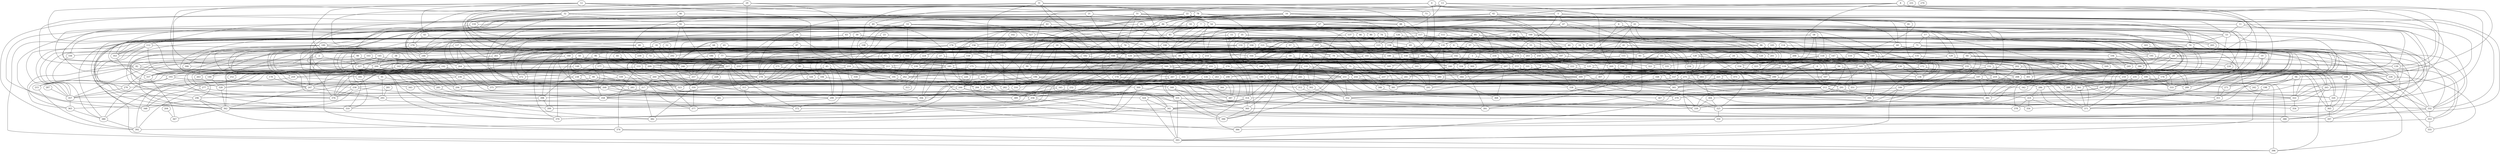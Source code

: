 strict graph "gnp_random_graph(400,0.015)" {
0;
1;
2;
3;
4;
5;
6;
7;
8;
9;
10;
11;
12;
13;
14;
15;
16;
17;
18;
19;
20;
21;
22;
23;
24;
25;
26;
27;
28;
29;
30;
31;
32;
33;
34;
35;
36;
37;
38;
39;
40;
41;
42;
43;
44;
45;
46;
47;
48;
49;
50;
51;
52;
53;
54;
55;
56;
57;
58;
59;
60;
61;
62;
63;
64;
65;
66;
67;
68;
69;
70;
71;
72;
73;
74;
75;
76;
77;
78;
79;
80;
81;
82;
83;
84;
85;
86;
87;
88;
89;
90;
91;
92;
93;
94;
95;
96;
97;
98;
99;
100;
101;
102;
103;
104;
105;
106;
107;
108;
109;
110;
111;
112;
113;
114;
115;
116;
117;
118;
119;
120;
121;
122;
123;
124;
125;
126;
127;
128;
129;
130;
131;
132;
133;
134;
135;
136;
137;
138;
139;
140;
141;
142;
143;
144;
145;
146;
147;
148;
149;
150;
151;
152;
153;
154;
155;
156;
157;
158;
159;
160;
161;
162;
163;
164;
165;
166;
167;
168;
169;
170;
171;
172;
173;
174;
175;
176;
177;
178;
179;
180;
181;
182;
183;
184;
185;
186;
187;
188;
189;
190;
191;
192;
193;
194;
195;
196;
197;
198;
199;
200;
201;
202;
203;
204;
205;
206;
207;
208;
209;
210;
211;
212;
213;
214;
215;
216;
217;
218;
219;
220;
221;
222;
223;
224;
225;
226;
227;
228;
229;
230;
231;
232;
233;
234;
235;
236;
237;
238;
239;
240;
241;
242;
243;
244;
245;
246;
247;
248;
249;
250;
251;
252;
253;
254;
255;
256;
257;
258;
259;
260;
261;
262;
263;
264;
265;
266;
267;
268;
269;
270;
271;
272;
273;
274;
275;
276;
277;
278;
279;
280;
281;
282;
283;
284;
285;
286;
287;
288;
289;
290;
291;
292;
293;
294;
295;
296;
297;
298;
299;
300;
301;
302;
303;
304;
305;
306;
307;
308;
309;
310;
311;
312;
313;
314;
315;
316;
317;
318;
319;
320;
321;
322;
323;
324;
325;
326;
327;
328;
329;
330;
331;
332;
333;
334;
335;
336;
337;
338;
339;
340;
341;
342;
343;
344;
345;
346;
347;
348;
349;
350;
351;
352;
353;
354;
355;
356;
357;
358;
359;
360;
361;
362;
363;
364;
365;
366;
367;
368;
369;
370;
371;
372;
373;
374;
375;
376;
377;
378;
379;
380;
381;
382;
383;
384;
385;
386;
387;
388;
389;
390;
391;
392;
393;
394;
395;
396;
397;
398;
399;
0 -- 354  [is_available=True, prob="1.0"];
0 -- 5  [is_available=True, prob="0.330883944318"];
0 -- 294  [is_available=True, prob="0.210862393654"];
0 -- 264  [is_available=True, prob="0.240976186821"];
0 -- 176  [is_available=True, prob="0.123800338135"];
0 -- 49  [is_available=True, prob="1.0"];
0 -- 340  [is_available=True, prob="1.0"];
1 -- 240  [is_available=True, prob="0.961475179994"];
1 -- 305  [is_available=True, prob="0.0832523992612"];
1 -- 266  [is_available=True, prob="0.142572832398"];
1 -- 334  [is_available=True, prob="1.0"];
2 -- 227  [is_available=True, prob="0.3875255561"];
2 -- 277  [is_available=True, prob="0.686418658891"];
3 -- 200  [is_available=True, prob="1.0"];
3 -- 371  [is_available=True, prob="0.218748650354"];
4 -- 351  [is_available=True, prob="0.113599597225"];
4 -- 326  [is_available=True, prob="0.558959689115"];
4 -- 167  [is_available=True, prob="0.854199203235"];
5 -- 327  [is_available=True, prob="0.944760765385"];
5 -- 139  [is_available=True, prob="0.54589707965"];
5 -- 173  [is_available=True, prob="0.14071077116"];
5 -- 47  [is_available=True, prob="1.0"];
5 -- 61  [is_available=True, prob="0.0502640672519"];
6 -- 249  [is_available=True, prob="0.816317627116"];
6 -- 207  [is_available=True, prob="1.0"];
6 -- 118  [is_available=True, prob="1.0"];
6 -- 63  [is_available=True, prob="0.691982761245"];
7 -- 387  [is_available=True, prob="0.143130290867"];
7 -- 69  [is_available=True, prob="0.523834959502"];
7 -- 368  [is_available=True, prob="0.518113524829"];
7 -- 83  [is_available=True, prob="1.0"];
7 -- 248  [is_available=True, prob="0.406134166004"];
7 -- 351  [is_available=True, prob="1.0"];
8 -- 291  [is_available=True, prob="0.102184650816"];
8 -- 298  [is_available=True, prob="0.239832962884"];
8 -- 333  [is_available=True, prob="0.372624278329"];
8 -- 16  [is_available=True, prob="0.803094536389"];
8 -- 278  [is_available=True, prob="1.0"];
8 -- 312  [is_available=True, prob="0.84708224818"];
8 -- 90  [is_available=True, prob="0.678817848125"];
8 -- 28  [is_available=True, prob="1.0"];
8 -- 223  [is_available=True, prob="0.505806671629"];
9 -- 250  [is_available=True, prob="0.108961594067"];
9 -- 227  [is_available=True, prob="0.556006313411"];
9 -- 378  [is_available=True, prob="0.521634260187"];
9 -- 278  [is_available=True, prob="0.152621658441"];
10 -- 290  [is_available=True, prob="0.666654581843"];
10 -- 164  [is_available=True, prob="0.00638958781026"];
10 -- 332  [is_available=True, prob="1.0"];
10 -- 171  [is_available=True, prob="1.0"];
10 -- 236  [is_available=True, prob="0.236947258845"];
10 -- 311  [is_available=True, prob="1.0"];
10 -- 120  [is_available=True, prob="0.605450591076"];
10 -- 220  [is_available=True, prob="0.541614263232"];
11 -- 265  [is_available=True, prob="0.205006836298"];
11 -- 203  [is_available=True, prob="1.0"];
11 -- 332  [is_available=True, prob="0.755399233653"];
11 -- 53  [is_available=True, prob="0.373256465904"];
12 -- 257  [is_available=True, prob="0.597158908916"];
12 -- 43  [is_available=True, prob="0.802024618616"];
12 -- 78  [is_available=True, prob="0.6731329824"];
12 -- 144  [is_available=True, prob="0.455183143866"];
12 -- 145  [is_available=True, prob="0.780361275622"];
12 -- 372  [is_available=True, prob="1.0"];
12 -- 117  [is_available=True, prob="0.612119518117"];
12 -- 91  [is_available=True, prob="1.0"];
13 -- 211  [is_available=True, prob="0.131801531248"];
13 -- 390  [is_available=True, prob="0.992058939077"];
13 -- 94  [is_available=True, prob="0.148399207056"];
13 -- 22  [is_available=True, prob="0.993298261445"];
13 -- 269  [is_available=True, prob="0.137674690877"];
14 -- 336  [is_available=True, prob="1.0"];
14 -- 195  [is_available=True, prob="0.696499456542"];
14 -- 100  [is_available=True, prob="0.00331285637995"];
14 -- 272  [is_available=True, prob="0.121489996699"];
14 -- 210  [is_available=True, prob="0.224735443925"];
14 -- 151  [is_available=True, prob="0.185005496"];
14 -- 250  [is_available=True, prob="0.984061442064"];
14 -- 124  [is_available=True, prob="1.0"];
14 -- 189  [is_available=True, prob="0.437253718725"];
15 -- 234  [is_available=True, prob="0.989159439847"];
15 -- 314  [is_available=True, prob="0.0984742948783"];
15 -- 380  [is_available=True, prob="0.166407290517"];
15 -- 69  [is_available=True, prob="0.327283620507"];
16 -- 163  [is_available=True, prob="0.4142341059"];
16 -- 265  [is_available=True, prob="0.493216401912"];
16 -- 268  [is_available=True, prob="1.0"];
16 -- 83  [is_available=True, prob="0.670851557137"];
16 -- 84  [is_available=True, prob="0.777744332172"];
16 -- 372  [is_available=True, prob="0.17181564574"];
16 -- 218  [is_available=True, prob="0.154143374401"];
16 -- 123  [is_available=True, prob="0.431020247247"];
16 -- 350  [is_available=True, prob="0.680365546018"];
17 -- 256  [is_available=True, prob="0.120636183563"];
17 -- 297  [is_available=True, prob="0.856757636873"];
17 -- 122  [is_available=True, prob="1.0"];
17 -- 305  [is_available=True, prob="0.640813799982"];
17 -- 71  [is_available=True, prob="0.457546313652"];
18 -- 40  [is_available=True, prob="0.329262934214"];
18 -- 136  [is_available=True, prob="1.0"];
18 -- 83  [is_available=True, prob="0.617829207131"];
18 -- 259  [is_available=True, prob="0.237258730132"];
19 -- 176  [is_available=True, prob="1.0"];
19 -- 371  [is_available=True, prob="1.0"];
19 -- 340  [is_available=True, prob="0.886673548945"];
20 -- 384  [is_available=True, prob="0.816056707704"];
20 -- 244  [is_available=True, prob="0.0397522249167"];
20 -- 82  [is_available=True, prob="0.329712642175"];
20 -- 196  [is_available=True, prob="0.910934997004"];
20 -- 79  [is_available=True, prob="1.0"];
21 -- 88  [is_available=True, prob="0.342445553518"];
21 -- 200  [is_available=True, prob="0.0887484228062"];
21 -- 290  [is_available=True, prob="1.0"];
21 -- 124  [is_available=True, prob="0.909144705227"];
21 -- 159  [is_available=True, prob="0.901366638881"];
22 -- 196  [is_available=True, prob="0.341006181937"];
22 -- 81  [is_available=True, prob="0.966008405628"];
22 -- 54  [is_available=True, prob="0.312365959486"];
22 -- 247  [is_available=True, prob="0.518578564209"];
22 -- 60  [is_available=True, prob="0.868395887034"];
23 -- 210  [is_available=True, prob="1.0"];
23 -- 348  [is_available=True, prob="0.559303664619"];
23 -- 70  [is_available=True, prob="0.0857639328969"];
24 -- 154  [is_available=True, prob="1.0"];
24 -- 125  [is_available=True, prob="1.0"];
24 -- 119  [is_available=True, prob="0.905461821835"];
25 -- 80  [is_available=True, prob="0.174009021622"];
25 -- 66  [is_available=True, prob="0.775627552327"];
25 -- 246  [is_available=True, prob="1.0"];
25 -- 158  [is_available=True, prob="0.880081279545"];
26 -- 344  [is_available=True, prob="0.365190289354"];
26 -- 33  [is_available=True, prob="1.0"];
26 -- 124  [is_available=True, prob="0.971479191169"];
26 -- 201  [is_available=True, prob="0.867971595628"];
27 -- 256  [is_available=True, prob="0.703004130327"];
27 -- 313  [is_available=True, prob="0.624781673867"];
27 -- 394  [is_available=True, prob="0.461961647699"];
27 -- 99  [is_available=True, prob="0.805242774578"];
27 -- 253  [is_available=True, prob="0.889772244665"];
28 -- 208  [is_available=True, prob="0.345667590311"];
28 -- 386  [is_available=True, prob="1.0"];
28 -- 275  [is_available=True, prob="1.0"];
28 -- 353  [is_available=True, prob="0.928502499452"];
29 -- 262  [is_available=True, prob="0.296574461376"];
29 -- 72  [is_available=True, prob="1.0"];
29 -- 78  [is_available=True, prob="0.243006740697"];
29 -- 232  [is_available=True, prob="0.360420594421"];
29 -- 382  [is_available=True, prob="1.0"];
29 -- 86  [is_available=True, prob="0.195882789505"];
29 -- 264  [is_available=True, prob="0.0327496307433"];
30 -- 195  [is_available=True, prob="0.315622235087"];
30 -- 182  [is_available=True, prob="1.0"];
30 -- 39  [is_available=True, prob="0.864696818359"];
30 -- 173  [is_available=True, prob="0.923581450698"];
30 -- 211  [is_available=True, prob="0.601803796349"];
30 -- 310  [is_available=True, prob="0.561012943737"];
30 -- 376  [is_available=True, prob="0.696493079166"];
31 -- 32  [is_available=True, prob="0.736284382726"];
31 -- 225  [is_available=True, prob="1.0"];
31 -- 132  [is_available=True, prob="0.360569728303"];
31 -- 73  [is_available=True, prob="0.762384362495"];
31 -- 144  [is_available=True, prob="1.0"];
31 -- 246  [is_available=True, prob="0.595715046073"];
31 -- 282  [is_available=True, prob="1.0"];
32 -- 112  [is_available=True, prob="0.121096339984"];
32 -- 164  [is_available=True, prob="0.602526966868"];
32 -- 104  [is_available=True, prob="1.0"];
32 -- 370  [is_available=True, prob="0.312284572304"];
32 -- 48  [is_available=True, prob="0.633791552777"];
32 -- 82  [is_available=True, prob="0.376691043478"];
32 -- 88  [is_available=True, prob="0.96744564333"];
33 -- 218  [is_available=True, prob="0.358066858937"];
33 -- 267  [is_available=True, prob="0.598488574938"];
33 -- 187  [is_available=True, prob="1.0"];
33 -- 173  [is_available=True, prob="1.0"];
34 -- 248  [is_available=True, prob="0.0275718850611"];
34 -- 266  [is_available=True, prob="0.307036629524"];
34 -- 270  [is_available=True, prob="0.58888051672"];
34 -- 262  [is_available=True, prob="0.924917944689"];
34 -- 87  [is_available=True, prob="0.544620201571"];
35 -- 224  [is_available=True, prob="0.286482238334"];
35 -- 163  [is_available=True, prob="0.274126082116"];
35 -- 334  [is_available=True, prob="0.933833071032"];
35 -- 86  [is_available=True, prob="1.0"];
35 -- 383  [is_available=True, prob="0.860073953019"];
35 -- 190  [is_available=True, prob="0.655662241451"];
35 -- 191  [is_available=True, prob="0.613253526754"];
36 -- 360  [is_available=True, prob="0.306753616688"];
36 -- 257  [is_available=True, prob="0.199922536725"];
36 -- 75  [is_available=True, prob="0.734859889779"];
36 -- 245  [is_available=True, prob="0.8026897249"];
36 -- 309  [is_available=True, prob="1.0"];
37 -- 129  [is_available=True, prob="1.0"];
37 -- 325  [is_available=True, prob="0.0636954338522"];
37 -- 272  [is_available=True, prob="0.818247866922"];
37 -- 240  [is_available=True, prob="0.690302098045"];
37 -- 149  [is_available=True, prob="0.288567894496"];
37 -- 184  [is_available=True, prob="0.643561792426"];
37 -- 284  [is_available=True, prob="0.899823747343"];
38 -- 162  [is_available=True, prob="0.912396924055"];
39 -- 292  [is_available=True, prob="0.4708752721"];
39 -- 133  [is_available=True, prob="0.607288380995"];
39 -- 72  [is_available=True, prob="0.827825493189"];
39 -- 238  [is_available=True, prob="0.214059355327"];
39 -- 272  [is_available=True, prob="0.522529051235"];
39 -- 360  [is_available=True, prob="0.192406184509"];
39 -- 181  [is_available=True, prob="1.0"];
39 -- 246  [is_available=True, prob="1.0"];
40 -- 239  [is_available=True, prob="0.300160568144"];
40 -- 157  [is_available=True, prob="0.75099540293"];
40 -- 246  [is_available=True, prob="0.505130059962"];
40 -- 120  [is_available=True, prob="0.540812456176"];
40 -- 93  [is_available=True, prob="0.517524235555"];
41 -- 208  [is_available=True, prob="0.94614511218"];
41 -- 336  [is_available=True, prob="0.946759631161"];
41 -- 115  [is_available=True, prob="0.438469784833"];
41 -- 333  [is_available=True, prob="0.522307742049"];
41 -- 254  [is_available=True, prob="0.138206929636"];
42 -- 67  [is_available=True, prob="0.725840902844"];
42 -- 70  [is_available=True, prob="0.0465868758955"];
42 -- 369  [is_available=True, prob="1.0"];
42 -- 53  [is_available=True, prob="1.0"];
42 -- 185  [is_available=True, prob="0.46717329339"];
42 -- 154  [is_available=True, prob="0.744959820285"];
42 -- 316  [is_available=True, prob="0.117013503931"];
42 -- 255  [is_available=True, prob="0.977322070339"];
43 -- 209  [is_available=True, prob="0.935102877934"];
43 -- 179  [is_available=True, prob="1.0"];
43 -- 391  [is_available=True, prob="1.0"];
44 -- 153  [is_available=True, prob="0.992884961354"];
44 -- 209  [is_available=True, prob="0.126567220623"];
45 -- 184  [is_available=True, prob="0.718042257035"];
45 -- 299  [is_available=True, prob="0.388048392724"];
45 -- 220  [is_available=True, prob="0.944858829453"];
45 -- 318  [is_available=True, prob="0.360275316246"];
45 -- 294  [is_available=True, prob="1.0"];
46 -- 228  [is_available=True, prob="0.412988407219"];
46 -- 92  [is_available=True, prob="0.393630770303"];
46 -- 230  [is_available=True, prob="0.922459268773"];
47 -- 259  [is_available=True, prob="0.28972046063"];
47 -- 135  [is_available=True, prob="0.800494985565"];
47 -- 331  [is_available=True, prob="0.680953725309"];
47 -- 271  [is_available=True, prob="0.796795623936"];
47 -- 82  [is_available=True, prob="1.0"];
47 -- 53  [is_available=True, prob="0.232304311266"];
47 -- 90  [is_available=True, prob="0.205797859145"];
47 -- 303  [is_available=True, prob="0.0783628437356"];
47 -- 93  [is_available=True, prob="1.0"];
47 -- 383  [is_available=True, prob="0.994721322749"];
48 -- 72  [is_available=True, prob="1.0"];
48 -- 146  [is_available=True, prob="1.0"];
48 -- 157  [is_available=True, prob="0.0574139045668"];
48 -- 230  [is_available=True, prob="0.316125027289"];
49 -- 394  [is_available=True, prob="0.288575975247"];
49 -- 259  [is_available=True, prob="0.961977379663"];
49 -- 327  [is_available=True, prob="0.00894734697699"];
50 -- 225  [is_available=True, prob="0.152415322885"];
50 -- 227  [is_available=True, prob="0.415485828602"];
50 -- 365  [is_available=True, prob="1.0"];
50 -- 399  [is_available=True, prob="0.900202979435"];
50 -- 337  [is_available=True, prob="0.260168654826"];
50 -- 190  [is_available=True, prob="0.718057814197"];
51 -- 227  [is_available=True, prob="0.528400158342"];
51 -- 200  [is_available=True, prob="0.266561255367"];
51 -- 202  [is_available=True, prob="0.56541891924"];
51 -- 267  [is_available=True, prob="1.0"];
51 -- 76  [is_available=True, prob="0.889230791727"];
51 -- 54  [is_available=True, prob="0.650094660585"];
51 -- 187  [is_available=True, prob="1.0"];
51 -- 60  [is_available=True, prob="0.171401627273"];
52 -- 96  [is_available=True, prob="1.0"];
52 -- 292  [is_available=True, prob="0.72909006729"];
53 -- 70  [is_available=True, prob="0.584538644808"];
53 -- 371  [is_available=True, prob="0.366089956181"];
53 -- 248  [is_available=True, prob="0.303334554195"];
53 -- 383  [is_available=True, prob="0.515488156235"];
54 -- 129  [is_available=True, prob="0.117836803652"];
54 -- 214  [is_available=True, prob="1.0"];
54 -- 294  [is_available=True, prob="0.103087875599"];
54 -- 233  [is_available=True, prob="0.808216828611"];
54 -- 74  [is_available=True, prob="0.389768581131"];
54 -- 216  [is_available=True, prob="0.585476542791"];
54 -- 89  [is_available=True, prob="0.77150639673"];
54 -- 170  [is_available=True, prob="1.0"];
54 -- 351  [is_available=True, prob="0.598669407006"];
55 -- 122  [is_available=True, prob="1.0"];
55 -- 362  [is_available=True, prob="0.0727544893181"];
55 -- 157  [is_available=True, prob="1.0"];
55 -- 222  [is_available=True, prob="0.858345806586"];
56 -- 396  [is_available=True, prob="0.568545111471"];
56 -- 276  [is_available=True, prob="0.143230577145"];
56 -- 167  [is_available=True, prob="0.391539908476"];
57 -- 59  [is_available=True, prob="0.385552694865"];
57 -- 316  [is_available=True, prob="0.911863991156"];
57 -- 79  [is_available=True, prob="0.27304910782"];
58 -- 157  [is_available=True, prob="1.0"];
58 -- 167  [is_available=True, prob="0.452848320779"];
58 -- 357  [is_available=True, prob="1.0"];
58 -- 149  [is_available=True, prob="0.692096763206"];
58 -- 135  [is_available=True, prob="0.766574015664"];
59 -- 352  [is_available=True, prob="1.0"];
59 -- 384  [is_available=True, prob="1.0"];
59 -- 172  [is_available=True, prob="0.478311796418"];
59 -- 209  [is_available=True, prob="0.85563823961"];
60 -- 289  [is_available=True, prob="0.70714003376"];
60 -- 168  [is_available=True, prob="0.123935745445"];
60 -- 332  [is_available=True, prob="0.646105949693"];
60 -- 152  [is_available=True, prob="0.810422097783"];
60 -- 89  [is_available=True, prob="1.0"];
60 -- 221  [is_available=True, prob="0.479935404782"];
61 -- 70  [is_available=True, prob="1.0"];
61 -- 242  [is_available=True, prob="1.0"];
61 -- 307  [is_available=True, prob="0.482998283677"];
61 -- 86  [is_available=True, prob="0.901729356883"];
61 -- 344  [is_available=True, prob="0.87234887384"];
61 -- 63  [is_available=True, prob="0.665277174352"];
62 -- 248  [is_available=True, prob="0.923730753606"];
62 -- 66  [is_available=True, prob="0.855845226782"];
62 -- 314  [is_available=True, prob="1.0"];
62 -- 174  [is_available=True, prob="1.0"];
63 -- 261  [is_available=True, prob="1.0"];
63 -- 125  [is_available=True, prob="0.101893485793"];
63 -- 143  [is_available=True, prob="0.996484272693"];
63 -- 112  [is_available=True, prob="0.067228061296"];
64 -- 290  [is_available=True, prob="1.0"];
64 -- 119  [is_available=True, prob="0.432724241881"];
64 -- 265  [is_available=True, prob="0.0196485994354"];
64 -- 139  [is_available=True, prob="0.885517407147"];
64 -- 335  [is_available=True, prob="0.426548199994"];
64 -- 297  [is_available=True, prob="0.34923400947"];
64 -- 155  [is_available=True, prob="0.787887815058"];
65 -- 193  [is_available=True, prob="0.0532961961211"];
65 -- 162  [is_available=True, prob="0.573451283133"];
65 -- 291  [is_available=True, prob="0.484679529472"];
65 -- 261  [is_available=True, prob="1.0"];
65 -- 268  [is_available=True, prob="0.371989716406"];
65 -- 301  [is_available=True, prob="0.534383641522"];
65 -- 214  [is_available=True, prob="0.396667241831"];
65 -- 186  [is_available=True, prob="0.727195051464"];
65 -- 101  [is_available=True, prob="0.530888854644"];
66 -- 138  [is_available=True, prob="1.0"];
67 -- 321  [is_available=True, prob="1.0"];
67 -- 235  [is_available=True, prob="1.0"];
67 -- 144  [is_available=True, prob="1.0"];
67 -- 362  [is_available=True, prob="0.0120680209139"];
67 -- 117  [is_available=True, prob="0.358818341689"];
67 -- 214  [is_available=True, prob="0.236998709786"];
67 -- 317  [is_available=True, prob="1.0"];
68 -- 192  [is_available=True, prob="1.0"];
68 -- 226  [is_available=True, prob="0.555521164313"];
68 -- 262  [is_available=True, prob="0.557909656419"];
68 -- 296  [is_available=True, prob="0.405468707796"];
68 -- 77  [is_available=True, prob="0.73774435509"];
68 -- 398  [is_available=True, prob="0.0774908018781"];
68 -- 360  [is_available=True, prob="1.0"];
69 -- 161  [is_available=True, prob="0.59653683584"];
69 -- 364  [is_available=True, prob="0.436453591858"];
69 -- 236  [is_available=True, prob="0.0363674855567"];
69 -- 149  [is_available=True, prob="0.0193461425768"];
69 -- 155  [is_available=True, prob="0.15572151456"];
69 -- 124  [is_available=True, prob="1.0"];
70 -- 224  [is_available=True, prob="0.251866461694"];
70 -- 271  [is_available=True, prob="0.36175954253"];
70 -- 378  [is_available=True, prob="1.0"];
70 -- 251  [is_available=True, prob="0.396892080103"];
71 -- 322  [is_available=True, prob="0.0941710600022"];
71 -- 386  [is_available=True, prob="0.667280735939"];
71 -- 150  [is_available=True, prob="0.128985457006"];
71 -- 257  [is_available=True, prob="0.548403969739"];
72 -- 217  [is_available=True, prob="0.717965387241"];
73 -- 79  [is_available=True, prob="0.520298150903"];
74 -- 195  [is_available=True, prob="0.133033499218"];
74 -- 132  [is_available=True, prob="0.240577829682"];
74 -- 269  [is_available=True, prob="0.518381850278"];
74 -- 121  [is_available=True, prob="0.134358347269"];
74 -- 123  [is_available=True, prob="0.138262610579"];
75 -- 357  [is_available=True, prob="0.450191975218"];
75 -- 199  [is_available=True, prob="0.929012698255"];
75 -- 361  [is_available=True, prob="0.106980793257"];
75 -- 237  [is_available=True, prob="0.540893271898"];
75 -- 244  [is_available=True, prob="0.442572132805"];
75 -- 341  [is_available=True, prob="0.274716425857"];
75 -- 346  [is_available=True, prob="0.751788060188"];
75 -- 381  [is_available=True, prob="1.0"];
76 -- 266  [is_available=True, prob="0.933150147557"];
76 -- 188  [is_available=True, prob="0.642640381086"];
76 -- 182  [is_available=True, prob="0.938321528758"];
76 -- 151  [is_available=True, prob="0.304636054847"];
77 -- 264  [is_available=True, prob="0.135435325181"];
77 -- 233  [is_available=True, prob="0.604972713522"];
77 -- 207  [is_available=True, prob="1.0"];
77 -- 370  [is_available=True, prob="0.55868528135"];
77 -- 329  [is_available=True, prob="0.815768300834"];
78 -- 230  [is_available=True, prob="0.6812162542"];
78 -- 392  [is_available=True, prob="0.718382439194"];
78 -- 108  [is_available=True, prob="0.154541445429"];
78 -- 139  [is_available=True, prob="0.772096852306"];
78 -- 110  [is_available=True, prob="0.807276778241"];
78 -- 241  [is_available=True, prob="0.574558226823"];
78 -- 179  [is_available=True, prob="1.0"];
78 -- 84  [is_available=True, prob="0.388672975422"];
78 -- 366  [is_available=True, prob="0.511168945664"];
78 -- 332  [is_available=True, prob="0.739639320863"];
78 -- 250  [is_available=True, prob="0.320313164407"];
78 -- 319  [is_available=True, prob="0.199102505365"];
79 -- 162  [is_available=True, prob="0.366714969856"];
79 -- 136  [is_available=True, prob="1.0"];
79 -- 254  [is_available=True, prob="0.72966996363"];
80 -- 123  [is_available=True, prob="1.0"];
81 -- 155  [is_available=True, prob="0.55447489217"];
82 -- 193  [is_available=True, prob="0.863561634086"];
82 -- 272  [is_available=True, prob="1.0"];
82 -- 215  [is_available=True, prob="0.645832980811"];
82 -- 251  [is_available=True, prob="0.976794908249"];
83 -- 259  [is_available=True, prob="0.70157590375"];
83 -- 165  [is_available=True, prob="0.767209167027"];
83 -- 294  [is_available=True, prob="0.22788549582"];
83 -- 106  [is_available=True, prob="0.655191552306"];
83 -- 359  [is_available=True, prob="0.690353830382"];
83 -- 364  [is_available=True, prob="0.533893993709"];
83 -- 205  [is_available=True, prob="0.950682260264"];
83 -- 317  [is_available=True, prob="0.771823405354"];
84 -- 225  [is_available=True, prob="1.0"];
84 -- 390  [is_available=True, prob="1.0"];
84 -- 264  [is_available=True, prob="0.933234656603"];
84 -- 116  [is_available=True, prob="0.985686975844"];
84 -- 85  [is_available=True, prob="0.631222979438"];
84 -- 340  [is_available=True, prob="0.682558855659"];
85 -- 164  [is_available=True, prob="1.0"];
85 -- 290  [is_available=True, prob="0.517042684046"];
85 -- 311  [is_available=True, prob="0.433487945497"];
85 -- 135  [is_available=True, prob="1.0"];
86 -- 261  [is_available=True, prob="0.3489712566"];
86 -- 200  [is_available=True, prob="0.713845992267"];
86 -- 361  [is_available=True, prob="0.411239413949"];
86 -- 206  [is_available=True, prob="0.401822029109"];
86 -- 93  [is_available=True, prob="1.0"];
86 -- 271  [is_available=True, prob="0.201831121414"];
86 -- 319  [is_available=True, prob="1.0"];
87 -- 320  [is_available=True, prob="0.916221335764"];
87 -- 397  [is_available=True, prob="0.907861694235"];
87 -- 398  [is_available=True, prob="0.100874399096"];
87 -- 310  [is_available=True, prob="0.181950528137"];
87 -- 375  [is_available=True, prob="1.0"];
87 -- 89  [is_available=True, prob="0.168249147946"];
87 -- 95  [is_available=True, prob="0.0140486662596"];
88 -- 100  [is_available=True, prob="0.995426646925"];
88 -- 142  [is_available=True, prob="0.382683472422"];
88 -- 335  [is_available=True, prob="1.0"];
88 -- 375  [is_available=True, prob="0.57538487855"];
89 -- 200  [is_available=True, prob="0.264136693211"];
89 -- 274  [is_available=True, prob="0.135051754019"];
89 -- 153  [is_available=True, prob="0.851182800297"];
89 -- 157  [is_available=True, prob="0.420420616403"];
89 -- 254  [is_available=True, prob="0.814340931186"];
90 -- 380  [is_available=True, prob="0.141869600976"];
90 -- 196  [is_available=True, prob="0.299768272097"];
90 -- 373  [is_available=True, prob="0.764155267061"];
91 -- 285  [is_available=True, prob="0.303788477785"];
91 -- 293  [is_available=True, prob="0.486905058235"];
92 -- 387  [is_available=True, prob="1.0"];
92 -- 292  [is_available=True, prob="1.0"];
92 -- 261  [is_available=True, prob="0.82274924274"];
92 -- 295  [is_available=True, prob="0.394574844551"];
92 -- 205  [is_available=True, prob="0.444367310168"];
92 -- 117  [is_available=True, prob="0.745950035627"];
92 -- 217  [is_available=True, prob="0.197115336399"];
92 -- 348  [is_available=True, prob="1.0"];
92 -- 382  [is_available=True, prob="1.0"];
93 -- 262  [is_available=True, prob="1.0"];
93 -- 391  [is_available=True, prob="0.871319523772"];
93 -- 239  [is_available=True, prob="1.0"];
93 -- 311  [is_available=True, prob="0.686682950387"];
93 -- 155  [is_available=True, prob="1.0"];
94 -- 242  [is_available=True, prob="0.809391636889"];
94 -- 322  [is_available=True, prob="0.391484008514"];
94 -- 198  [is_available=True, prob="0.233052955017"];
95 -- 323  [is_available=True, prob="1.0"];
95 -- 326  [is_available=True, prob="0.913275512253"];
95 -- 298  [is_available=True, prob="1.0"];
95 -- 267  [is_available=True, prob="0.280340404735"];
95 -- 300  [is_available=True, prob="0.276903533181"];
96 -- 321  [is_available=True, prob="1.0"];
96 -- 133  [is_available=True, prob="0.782154368485"];
96 -- 200  [is_available=True, prob="0.302381610795"];
96 -- 177  [is_available=True, prob="0.26797387704"];
96 -- 376  [is_available=True, prob="0.977866956938"];
96 -- 185  [is_available=True, prob="0.168939932608"];
97 -- 185  [is_available=True, prob="1.0"];
97 -- 146  [is_available=True, prob="0.719662712383"];
97 -- 239  [is_available=True, prob="0.430417733812"];
98 -- 192  [is_available=True, prob="1.0"];
98 -- 363  [is_available=True, prob="1.0"];
99 -- 376  [is_available=True, prob="0.281658109505"];
99 -- 282  [is_available=True, prob="0.324308495232"];
99 -- 341  [is_available=True, prob="1.0"];
99 -- 247  [is_available=True, prob="0.98337287633"];
100 -- 320  [is_available=True, prob="0.496977203098"];
100 -- 163  [is_available=True, prob="0.487623038449"];
100 -- 132  [is_available=True, prob="0.1605685654"];
100 -- 297  [is_available=True, prob="0.172857570657"];
100 -- 301  [is_available=True, prob="1.0"];
100 -- 185  [is_available=True, prob="0.367809638036"];
100 -- 154  [is_available=True, prob="0.256261626884"];
101 -- 291  [is_available=True, prob="1.0"];
101 -- 325  [is_available=True, prob="1.0"];
101 -- 167  [is_available=True, prob="0.36396099066"];
101 -- 237  [is_available=True, prob="0.969365760202"];
101 -- 376  [is_available=True, prob="0.642433210163"];
101 -- 389  [is_available=True, prob="0.532673756054"];
102 -- 113  [is_available=True, prob="0.578335682203"];
103 -- 376  [is_available=True, prob="0.512989615623"];
103 -- 217  [is_available=True, prob="0.370547158753"];
103 -- 213  [is_available=True, prob="0.319613500213"];
103 -- 277  [is_available=True, prob="0.289821670735"];
104 -- 118  [is_available=True, prob="1.0"];
104 -- 109  [is_available=True, prob="0.645755849217"];
104 -- 303  [is_available=True, prob="0.514913711809"];
104 -- 278  [is_available=True, prob="0.55971041869"];
104 -- 188  [is_available=True, prob="1.0"];
105 -- 201  [is_available=True, prob="0.98271480385"];
105 -- 330  [is_available=True, prob="0.643972469082"];
105 -- 116  [is_available=True, prob="1.0"];
106 -- 244  [is_available=True, prob="0.68424768499"];
106 -- 150  [is_available=True, prob="0.174995978007"];
107 -- 144  [is_available=True, prob="0.324030979679"];
107 -- 147  [is_available=True, prob="0.155656811653"];
107 -- 141  [is_available=True, prob="0.499019044921"];
107 -- 398  [is_available=True, prob="0.38409333855"];
108 -- 140  [is_available=True, prob="0.55376462134"];
108 -- 245  [is_available=True, prob="0.379955601284"];
109 -- 312  [is_available=True, prob="0.51521645655"];
109 -- 283  [is_available=True, prob="0.433579311879"];
109 -- 343  [is_available=True, prob="0.186511182486"];
110 -- 136  [is_available=True, prob="1.0"];
110 -- 119  [is_available=True, prob="0.8575360951"];
111 -- 262  [is_available=True, prob="1.0"];
111 -- 166  [is_available=True, prob="0.607770787794"];
111 -- 135  [is_available=True, prob="1.0"];
112 -- 258  [is_available=True, prob="1.0"];
112 -- 163  [is_available=True, prob="1.0"];
112 -- 393  [is_available=True, prob="1.0"];
112 -- 180  [is_available=True, prob="1.0"];
112 -- 310  [is_available=True, prob="0.0584931239514"];
113 -- 282  [is_available=True, prob="1.0"];
113 -- 151  [is_available=True, prob="1.0"];
114 -- 128  [is_available=True, prob="0.0301539078292"];
114 -- 323  [is_available=True, prob="1.0"];
114 -- 149  [is_available=True, prob="1.0"];
114 -- 350  [is_available=True, prob="0.552114646164"];
115 -- 226  [is_available=True, prob="0.572831149645"];
115 -- 171  [is_available=True, prob="1.0"];
115 -- 325  [is_available=True, prob="1.0"];
115 -- 139  [is_available=True, prob="0.697762175258"];
115 -- 247  [is_available=True, prob="0.992816613653"];
115 -- 217  [is_available=True, prob="0.00325411985881"];
116 -- 371  [is_available=True, prob="0.107962185265"];
116 -- 196  [is_available=True, prob="0.152978327747"];
117 -- 197  [is_available=True, prob="1.0"];
117 -- 135  [is_available=True, prob="0.378030149619"];
117 -- 396  [is_available=True, prob="0.358660030276"];
117 -- 303  [is_available=True, prob="0.502647518131"];
117 -- 307  [is_available=True, prob="0.806211296336"];
117 -- 377  [is_available=True, prob="1.0"];
117 -- 357  [is_available=True, prob="0.780348291852"];
118 -- 165  [is_available=True, prob="0.717652636716"];
118 -- 265  [is_available=True, prob="0.740059447643"];
118 -- 239  [is_available=True, prob="0.189730263735"];
118 -- 136  [is_available=True, prob="0.824610611732"];
118 -- 154  [is_available=True, prob="0.999960980761"];
119 -- 136  [is_available=True, prob="0.710201510189"];
119 -- 333  [is_available=True, prob="0.995872257345"];
119 -- 221  [is_available=True, prob="0.37337309227"];
119 -- 360  [is_available=True, prob="0.650944215713"];
119 -- 146  [is_available=True, prob="0.692634693259"];
119 -- 157  [is_available=True, prob="0.642243922354"];
120 -- 152  [is_available=True, prob="0.594968802891"];
120 -- 338  [is_available=True, prob="0.734565366407"];
121 -- 163  [is_available=True, prob="0.924576983983"];
121 -- 295  [is_available=True, prob="1.0"];
121 -- 144  [is_available=True, prob="1.0"];
121 -- 273  [is_available=True, prob="1.0"];
121 -- 339  [is_available=True, prob="0.795904280296"];
121 -- 309  [is_available=True, prob="0.650008666162"];
121 -- 278  [is_available=True, prob="0.760865235479"];
122 -- 353  [is_available=True, prob="0.880243356009"];
122 -- 259  [is_available=True, prob="0.489711137465"];
122 -- 176  [is_available=True, prob="0.279560707951"];
122 -- 309  [is_available=True, prob="0.423093766693"];
123 -- 357  [is_available=True, prob="0.74966992218"];
123 -- 167  [is_available=True, prob="0.793607228082"];
123 -- 359  [is_available=True, prob="0.967370602047"];
123 -- 332  [is_available=True, prob="0.373240007731"];
123 -- 141  [is_available=True, prob="0.288757839261"];
123 -- 173  [is_available=True, prob="1.0"];
123 -- 248  [is_available=True, prob="1.0"];
124 -- 170  [is_available=True, prob="1.0"];
124 -- 299  [is_available=True, prob="0.194544828358"];
124 -- 351  [is_available=True, prob="0.0547042516292"];
125 -- 328  [is_available=True, prob="0.610932594927"];
125 -- 322  [is_available=True, prob="0.259265725249"];
126 -- 359  [is_available=True, prob="0.373260892635"];
126 -- 264  [is_available=True, prob="0.489824227219"];
126 -- 138  [is_available=True, prob="1.0"];
126 -- 295  [is_available=True, prob="1.0"];
126 -- 276  [is_available=True, prob="0.773251185352"];
126 -- 234  [is_available=True, prob="0.610143563898"];
127 -- 323  [is_available=True, prob="0.457241865214"];
127 -- 264  [is_available=True, prob="1.0"];
127 -- 268  [is_available=True, prob="0.145283795557"];
127 -- 337  [is_available=True, prob="0.0241814742178"];
127 -- 180  [is_available=True, prob="0.979635287367"];
127 -- 247  [is_available=True, prob="0.867663291266"];
128 -- 166  [is_available=True, prob="0.744121849586"];
128 -- 264  [is_available=True, prob="0.821545699787"];
128 -- 234  [is_available=True, prob="0.974915227896"];
128 -- 268  [is_available=True, prob="0.194504461842"];
128 -- 301  [is_available=True, prob="0.61154804775"];
128 -- 333  [is_available=True, prob="0.063519614078"];
128 -- 309  [is_available=True, prob="0.18062449743"];
128 -- 377  [is_available=True, prob="1.0"];
129 -- 160  [is_available=True, prob="1.0"];
129 -- 386  [is_available=True, prob="1.0"];
129 -- 300  [is_available=True, prob="0.716835523181"];
129 -- 249  [is_available=True, prob="1.0"];
129 -- 383  [is_available=True, prob="0.0325316137354"];
130 -- 136  [is_available=True, prob="0.633290270902"];
130 -- 208  [is_available=True, prob="1.0"];
130 -- 181  [is_available=True, prob="0.669106273607"];
131 -- 169  [is_available=True, prob="0.857784968696"];
131 -- 306  [is_available=True, prob="1.0"];
131 -- 295  [is_available=True, prob="0.451829646266"];
131 -- 289  [is_available=True, prob="0.820399004572"];
132 -- 257  [is_available=True, prob="1.0"];
132 -- 201  [is_available=True, prob="0.566444633945"];
132 -- 203  [is_available=True, prob="1.0"];
132 -- 236  [is_available=True, prob="0.00104068469178"];
132 -- 370  [is_available=True, prob="0.703819948004"];
132 -- 222  [is_available=True, prob="0.827810740635"];
133 -- 345  [is_available=True, prob="0.896480357977"];
133 -- 219  [is_available=True, prob="0.0259822599725"];
133 -- 302  [is_available=True, prob="0.229421730981"];
134 -- 232  [is_available=True, prob="1.0"];
134 -- 291  [is_available=True, prob="0.682333273239"];
135 -- 251  [is_available=True, prob="0.811402685885"];
135 -- 357  [is_available=True, prob="0.665932727771"];
135 -- 295  [is_available=True, prob="0.0573016880191"];
135 -- 136  [is_available=True, prob="0.7593918155"];
135 -- 142  [is_available=True, prob="1.0"];
135 -- 180  [is_available=True, prob="0.299320523917"];
135 -- 317  [is_available=True, prob="0.112081499952"];
136 -- 166  [is_available=True, prob="0.901656215162"];
137 -- 340  [is_available=True, prob="0.0898378608453"];
137 -- 226  [is_available=True, prob="0.92434061139"];
137 -- 156  [is_available=True, prob="0.781491129864"];
138 -- 292  [is_available=True, prob="0.158681997691"];
138 -- 395  [is_available=True, prob="0.473017960539"];
138 -- 142  [is_available=True, prob="0.233071352539"];
138 -- 212  [is_available=True, prob="0.29756675409"];
138 -- 247  [is_available=True, prob="1.0"];
138 -- 184  [is_available=True, prob="0.335945336988"];
138 -- 316  [is_available=True, prob="0.714608884851"];
138 -- 157  [is_available=True, prob="1.0"];
139 -- 353  [is_available=True, prob="0.119035117929"];
139 -- 395  [is_available=True, prob="0.911638045933"];
140 -- 165  [is_available=True, prob="0.157864449209"];
140 -- 358  [is_available=True, prob="0.590142264715"];
140 -- 233  [is_available=True, prob="0.418826557034"];
140 -- 337  [is_available=True, prob="0.163248614162"];
140 -- 340  [is_available=True, prob="0.593277032866"];
140 -- 181  [is_available=True, prob="1.0"];
141 -- 321  [is_available=True, prob="1.0"];
141 -- 294  [is_available=True, prob="1.0"];
141 -- 202  [is_available=True, prob="0.873823837041"];
141 -- 337  [is_available=True, prob="0.433140065549"];
142 -- 200  [is_available=True, prob="1.0"];
142 -- 233  [is_available=True, prob="1.0"];
142 -- 334  [is_available=True, prob="1.0"];
142 -- 213  [is_available=True, prob="1.0"];
142 -- 253  [is_available=True, prob="1.0"];
143 -- 161  [is_available=True, prob="1.0"];
143 -- 388  [is_available=True, prob="0.48818880899"];
143 -- 172  [is_available=True, prob="0.550499122025"];
143 -- 334  [is_available=True, prob="0.785302727431"];
143 -- 340  [is_available=True, prob="0.735426143063"];
143 -- 188  [is_available=True, prob="0.0853167159304"];
144 -- 160  [is_available=True, prob="0.23330268549"];
144 -- 162  [is_available=True, prob="0.053741980898"];
144 -- 229  [is_available=True, prob="0.925030701396"];
144 -- 329  [is_available=True, prob="0.763025585799"];
144 -- 369  [is_available=True, prob="0.219181415964"];
145 -- 200  [is_available=True, prob="0.214241995436"];
145 -- 202  [is_available=True, prob="0.487527186163"];
145 -- 210  [is_available=True, prob="1.0"];
145 -- 374  [is_available=True, prob="0.0662556269554"];
145 -- 362  [is_available=True, prob="0.173707304004"];
146 -- 328  [is_available=True, prob="0.844343458214"];
147 -- 320  [is_available=True, prob="1.0"];
147 -- 395  [is_available=True, prob="1.0"];
147 -- 209  [is_available=True, prob="0.848420590011"];
147 -- 309  [is_available=True, prob="0.357849511752"];
147 -- 219  [is_available=True, prob="1.0"];
148 -- 298  [is_available=True, prob="0.923031015836"];
148 -- 263  [is_available=True, prob="0.485088416559"];
149 -- 289  [is_available=True, prob="1.0"];
149 -- 165  [is_available=True, prob="0.353929281235"];
149 -- 358  [is_available=True, prob="0.142921885937"];
150 -- 386  [is_available=True, prob="0.31802299724"];
150 -- 270  [is_available=True, prob="0.987976570597"];
150 -- 240  [is_available=True, prob="1.0"];
150 -- 298  [is_available=True, prob="0.519509762695"];
151 -- 191  [is_available=True, prob="0.459123306822"];
152 -- 197  [is_available=True, prob="0.243156474704"];
152 -- 330  [is_available=True, prob="0.270055381028"];
152 -- 364  [is_available=True, prob="0.718020937893"];
152 -- 365  [is_available=True, prob="0.530867839059"];
152 -- 190  [is_available=True, prob="0.119716133741"];
153 -- 384  [is_available=True, prob="0.982901910131"];
153 -- 259  [is_available=True, prob="0.276705127238"];
153 -- 374  [is_available=True, prob="0.779075568578"];
153 -- 191  [is_available=True, prob="0.17813118154"];
154 -- 290  [is_available=True, prob="0.703610739762"];
155 -- 355  [is_available=True, prob="0.342695551206"];
155 -- 197  [is_available=True, prob="0.868156884939"];
155 -- 339  [is_available=True, prob="1.0"];
155 -- 212  [is_available=True, prob="0.1131602129"];
156 -- 349  [is_available=True, prob="0.21457037789"];
156 -- 285  [is_available=True, prob="0.191617734563"];
156 -- 158  [is_available=True, prob="0.823747641433"];
156 -- 223  [is_available=True, prob="0.604736165894"];
157 -- 375  [is_available=True, prob="1.0"];
157 -- 305  [is_available=True, prob="0.158345206934"];
157 -- 351  [is_available=True, prob="0.513736308621"];
158 -- 357  [is_available=True, prob="0.316587816533"];
158 -- 359  [is_available=True, prob="0.0692227090727"];
158 -- 220  [is_available=True, prob="0.587719557102"];
158 -- 175  [is_available=True, prob="0.558521792557"];
159 -- 362  [is_available=True, prob="0.252904915159"];
159 -- 327  [is_available=True, prob="0.3704283002"];
160 -- 258  [is_available=True, prob="0.953651194968"];
160 -- 170  [is_available=True, prob="0.0417126087339"];
160 -- 299  [is_available=True, prob="0.415702878769"];
160 -- 218  [is_available=True, prob="1.0"];
160 -- 254  [is_available=True, prob="0.702938490285"];
161 -- 280  [is_available=True, prob="0.763843666874"];
161 -- 390  [is_available=True, prob="0.667981314655"];
162 -- 294  [is_available=True, prob="0.256676552166"];
162 -- 193  [is_available=True, prob="0.348058052797"];
163 -- 328  [is_available=True, prob="0.137473393162"];
164 -- 329  [is_available=True, prob="0.476715957685"];
164 -- 302  [is_available=True, prob="0.536278418663"];
165 -- 225  [is_available=True, prob="0.21911459173"];
165 -- 291  [is_available=True, prob="0.00813749699848"];
165 -- 280  [is_available=True, prob="0.630059115133"];
165 -- 219  [is_available=True, prob="1.0"];
165 -- 387  [is_available=True, prob="1.0"];
165 -- 286  [is_available=True, prob="1.0"];
166 -- 352  [is_available=True, prob="0.680943662216"];
166 -- 393  [is_available=True, prob="1.0"];
166 -- 339  [is_available=True, prob="1.0"];
167 -- 271  [is_available=True, prob="0.496378427267"];
167 -- 212  [is_available=True, prob="0.467556738413"];
167 -- 293  [is_available=True, prob="1.0"];
168 -- 305  [is_available=True, prob="0.497235367082"];
168 -- 387  [is_available=True, prob="0.658897883135"];
170 -- 366  [is_available=True, prob="0.60479956786"];
171 -- 317  [is_available=True, prob="1.0"];
171 -- 191  [is_available=True, prob="0.617246187307"];
172 -- 395  [is_available=True, prob="1.0"];
172 -- 301  [is_available=True, prob="0.445203508832"];
172 -- 208  [is_available=True, prob="0.696526974885"];
172 -- 181  [is_available=True, prob="0.356176138714"];
173 -- 301  [is_available=True, prob="0.998509818852"];
173 -- 334  [is_available=True, prob="0.747193472605"];
173 -- 181  [is_available=True, prob="0.89283301236"];
174 -- 216  [is_available=True, prob="0.45139391284"];
174 -- 284  [is_available=True, prob="0.918965950638"];
174 -- 349  [is_available=True, prob="0.128080547454"];
174 -- 247  [is_available=True, prob="0.185619417188"];
175 -- 280  [is_available=True, prob="0.0188767216296"];
175 -- 244  [is_available=True, prob="0.522704889235"];
175 -- 181  [is_available=True, prob="0.823857367365"];
176 -- 333  [is_available=True, prob="0.846077125405"];
176 -- 377  [is_available=True, prob="1.0"];
176 -- 286  [is_available=True, prob="1.0"];
177 -- 280  [is_available=True, prob="0.0771520991598"];
177 -- 358  [is_available=True, prob="0.0526544117323"];
177 -- 238  [is_available=True, prob="1.0"];
177 -- 303  [is_available=True, prob="0.127823852578"];
178 -- 247  [is_available=True, prob="0.680795029201"];
179 -- 248  [is_available=True, prob="0.585771939713"];
179 -- 194  [is_available=True, prob="0.188371770155"];
179 -- 293  [is_available=True, prob="0.345619873179"];
180 -- 240  [is_available=True, prob="0.844480289065"];
180 -- 262  [is_available=True, prob="0.781616628728"];
180 -- 334  [is_available=True, prob="0.865748462268"];
180 -- 381  [is_available=True, prob="1.0"];
181 -- 310  [is_available=True, prob="1.0"];
182 -- 346  [is_available=True, prob="1.0"];
182 -- 211  [is_available=True, prob="0.141277355217"];
183 -- 297  [is_available=True, prob="0.0757440290933"];
183 -- 195  [is_available=True, prob="0.751928877623"];
184 -- 315  [is_available=True, prob="0.657953445187"];
184 -- 284  [is_available=True, prob="0.7551882684"];
185 -- 278  [is_available=True, prob="0.183403624599"];
185 -- 376  [is_available=True, prob="0.592644503307"];
185 -- 345  [is_available=True, prob="0.911949671083"];
185 -- 251  [is_available=True, prob="0.905519932094"];
185 -- 254  [is_available=True, prob="0.65207429848"];
186 -- 258  [is_available=True, prob="1.0"];
186 -- 295  [is_available=True, prob="0.703687767093"];
186 -- 217  [is_available=True, prob="0.839350372977"];
187 -- 249  [is_available=True, prob="1.0"];
187 -- 295  [is_available=True, prob="0.526316869847"];
187 -- 191  [is_available=True, prob="1.0"];
188 -- 273  [is_available=True, prob="1.0"];
189 -- 263  [is_available=True, prob="0.665164039178"];
189 -- 376  [is_available=True, prob="1.0"];
189 -- 306  [is_available=True, prob="0.10621428534"];
189 -- 308  [is_available=True, prob="0.520926291916"];
189 -- 248  [is_available=True, prob="0.86112538373"];
190 -- 232  [is_available=True, prob="0.203687255457"];
190 -- 325  [is_available=True, prob="1.0"];
191 -- 357  [is_available=True, prob="1.0"];
191 -- 294  [is_available=True, prob="1.0"];
191 -- 329  [is_available=True, prob="0.32432076835"];
191 -- 302  [is_available=True, prob="1.0"];
192 -- 324  [is_available=True, prob="0.584985987188"];
192 -- 331  [is_available=True, prob="0.802023564084"];
192 -- 236  [is_available=True, prob="1.0"];
192 -- 278  [is_available=True, prob="0.360657749317"];
192 -- 215  [is_available=True, prob="0.296565057401"];
193 -- 244  [is_available=True, prob="0.640150886444"];
193 -- 215  [is_available=True, prob="0.704906151656"];
193 -- 380  [is_available=True, prob="0.544393956851"];
193 -- 319  [is_available=True, prob="1.0"];
194 -- 249  [is_available=True, prob="0.613583570189"];
194 -- 228  [is_available=True, prob="0.626855384674"];
195 -- 322  [is_available=True, prob="0.80013591701"];
195 -- 223  [is_available=True, prob="0.208628935278"];
196 -- 399  [is_available=True, prob="0.614648364607"];
196 -- 305  [is_available=True, prob="0.319296872948"];
196 -- 370  [is_available=True, prob="0.812401798205"];
196 -- 339  [is_available=True, prob="0.457361974325"];
196 -- 316  [is_available=True, prob="0.747141918994"];
197 -- 256  [is_available=True, prob="0.915037906821"];
197 -- 288  [is_available=True, prob="1.0"];
197 -- 322  [is_available=True, prob="0.379837576285"];
197 -- 368  [is_available=True, prob="0.156091177495"];
197 -- 305  [is_available=True, prob="0.301862885313"];
197 -- 383  [is_available=True, prob="0.0785055425124"];
198 -- 296  [is_available=True, prob="0.38311005549"];
198 -- 393  [is_available=True, prob="0.0309164758663"];
198 -- 379  [is_available=True, prob="0.49152839308"];
199 -- 289  [is_available=True, prob="1.0"];
199 -- 370  [is_available=True, prob="0.813644680969"];
199 -- 333  [is_available=True, prob="0.538768573499"];
200 -- 337  [is_available=True, prob="0.40555660185"];
200 -- 394  [is_available=True, prob="0.0541615235056"];
200 -- 363  [is_available=True, prob="0.827707776089"];
200 -- 251  [is_available=True, prob="0.868571271912"];
202 -- 379  [is_available=True, prob="0.111898928139"];
202 -- 332  [is_available=True, prob="0.703704716005"];
203 -- 226  [is_available=True, prob="1.0"];
203 -- 246  [is_available=True, prob="0.476581127917"];
204 -- 367  [is_available=True, prob="0.320944912594"];
205 -- 322  [is_available=True, prob="1.0"];
206 -- 280  [is_available=True, prob="0.831057665045"];
206 -- 339  [is_available=True, prob="0.00648377596568"];
206 -- 223  [is_available=True, prob="0.612915142419"];
207 -- 368  [is_available=True, prob="0.519470492859"];
207 -- 241  [is_available=True, prob="0.534649003588"];
207 -- 338  [is_available=True, prob="0.0218493701976"];
207 -- 309  [is_available=True, prob="0.214421136403"];
208 -- 242  [is_available=True, prob="0.572934523856"];
208 -- 212  [is_available=True, prob="0.787766601125"];
209 -- 356  [is_available=True, prob="0.47631802046"];
209 -- 359  [is_available=True, prob="1.0"];
209 -- 272  [is_available=True, prob="1.0"];
210 -- 263  [is_available=True, prob="0.693506225839"];
210 -- 394  [is_available=True, prob="1.0"];
210 -- 212  [is_available=True, prob="0.437240799198"];
210 -- 252  [is_available=True, prob="0.132998015937"];
210 -- 254  [is_available=True, prob="0.00383086194459"];
211 -- 392  [is_available=True, prob="1.0"];
211 -- 238  [is_available=True, prob="0.806345434362"];
211 -- 309  [is_available=True, prob="0.980934448206"];
211 -- 347  [is_available=True, prob="0.456456563287"];
211 -- 318  [is_available=True, prob="0.49246195339"];
212 -- 347  [is_available=True, prob="1.0"];
212 -- 324  [is_available=True, prob="0.760254106793"];
212 -- 395  [is_available=True, prob="0.80718180909"];
212 -- 319  [is_available=True, prob="0.176500388957"];
213 -- 352  [is_available=True, prob="0.908548444052"];
213 -- 226  [is_available=True, prob="0.309251264169"];
213 -- 297  [is_available=True, prob="1.0"];
213 -- 266  [is_available=True, prob="0.65299585156"];
213 -- 303  [is_available=True, prob="1.0"];
213 -- 348  [is_available=True, prob="0.547248030414"];
214 -- 301  [is_available=True, prob="0.685344046582"];
214 -- 398  [is_available=True, prob="0.642640737622"];
215 -- 392  [is_available=True, prob="0.450067339736"];
216 -- 222  [is_available=True, prob="1.0"];
216 -- 338  [is_available=True, prob="1.0"];
217 -- 226  [is_available=True, prob="0.527444694016"];
217 -- 315  [is_available=True, prob="1.0"];
217 -- 260  [is_available=True, prob="0.946040457432"];
217 -- 229  [is_available=True, prob="0.166402016924"];
217 -- 299  [is_available=True, prob="0.822963368459"];
217 -- 372  [is_available=True, prob="1.0"];
217 -- 310  [is_available=True, prob="0.658554348454"];
217 -- 314  [is_available=True, prob="0.287886040714"];
217 -- 221  [is_available=True, prob="0.709864462775"];
219 -- 354  [is_available=True, prob="0.884014804169"];
219 -- 265  [is_available=True, prob="1.0"];
219 -- 331  [is_available=True, prob="0.097169256182"];
219 -- 361  [is_available=True, prob="0.733464313631"];
219 -- 316  [is_available=True, prob="0.990879743501"];
221 -- 305  [is_available=True, prob="1.0"];
221 -- 315  [is_available=True, prob="0.135776401695"];
221 -- 286  [is_available=True, prob="0.373935672259"];
222 -- 267  [is_available=True, prob="1.0"];
222 -- 325  [is_available=True, prob="0.167174404602"];
224 -- 239  [is_available=True, prob="0.276446871376"];
225 -- 387  [is_available=True, prob="0.13974827321"];
225 -- 317  [is_available=True, prob="0.966357809671"];
226 -- 355  [is_available=True, prob="0.748150409853"];
227 -- 260  [is_available=True, prob="0.118699244915"];
227 -- 285  [is_available=True, prob="0.396610122398"];
228 -- 325  [is_available=True, prob="0.745682013082"];
230 -- 278  [is_available=True, prob="0.20137097903"];
230 -- 260  [is_available=True, prob="0.83090617344"];
232 -- 299  [is_available=True, prob="0.68536208387"];
233 -- 299  [is_available=True, prob="0.208100036164"];
235 -- 288  [is_available=True, prob="0.316290877082"];
235 -- 323  [is_available=True, prob="0.770402583598"];
235 -- 300  [is_available=True, prob="0.0953494420223"];
235 -- 371  [is_available=True, prob="1.0"];
235 -- 342  [is_available=True, prob="0.834923107199"];
236 -- 328  [is_available=True, prob="0.915664959807"];
236 -- 375  [is_available=True, prob="0.481533450996"];
237 -- 346  [is_available=True, prob="0.128752818725"];
237 -- 366  [is_available=True, prob="1.0"];
238 -- 394  [is_available=True, prob="0.00824161846039"];
238 -- 247  [is_available=True, prob="0.29867722645"];
239 -- 262  [is_available=True, prob="0.411282241777"];
239 -- 359  [is_available=True, prob="1.0"];
239 -- 299  [is_available=True, prob="1.0"];
239 -- 243  [is_available=True, prob="0.373313674131"];
239 -- 371  [is_available=True, prob="0.767633103791"];
240 -- 303  [is_available=True, prob="1.0"];
240 -- 241  [is_available=True, prob="1.0"];
241 -- 282  [is_available=True, prob="0.130751835755"];
241 -- 381  [is_available=True, prob="0.0435782706103"];
244 -- 256  [is_available=True, prob="1.0"];
244 -- 388  [is_available=True, prob="1.0"];
244 -- 394  [is_available=True, prob="0.151943395024"];
245 -- 256  [is_available=True, prob="0.0883870761611"];
245 -- 352  [is_available=True, prob="0.106298389046"];
245 -- 312  [is_available=True, prob="1.0"];
246 -- 257  [is_available=True, prob="1.0"];
247 -- 293  [is_available=True, prob="1.0"];
247 -- 362  [is_available=True, prob="1.0"];
250 -- 364  [is_available=True, prob="1.0"];
250 -- 334  [is_available=True, prob="0.89360119291"];
250 -- 297  [is_available=True, prob="0.165953591011"];
251 -- 352  [is_available=True, prob="0.00336098145506"];
251 -- 258  [is_available=True, prob="1.0"];
251 -- 297  [is_available=True, prob="0.0449302987242"];
251 -- 394  [is_available=True, prob="0.00802282940679"];
251 -- 295  [is_available=True, prob="0.319431500719"];
251 -- 396  [is_available=True, prob="1.0"];
251 -- 271  [is_available=True, prob="0.0910421088039"];
251 -- 284  [is_available=True, prob="0.782597588078"];
251 -- 383  [is_available=True, prob="0.669333198109"];
253 -- 339  [is_available=True, prob="0.0337436965473"];
253 -- 260  [is_available=True, prob="0.720246782761"];
253 -- 383  [is_available=True, prob="1.0"];
254 -- 320  [is_available=True, prob="0.544455444086"];
254 -- 358  [is_available=True, prob="0.502754362655"];
254 -- 381  [is_available=True, prob="0.228222488727"];
255 -- 331  [is_available=True, prob="1.0"];
255 -- 372  [is_available=True, prob="0.720040454371"];
255 -- 373  [is_available=True, prob="0.687153957996"];
255 -- 381  [is_available=True, prob="0.11568314334"];
256 -- 310  [is_available=True, prob="0.782518061347"];
256 -- 350  [is_available=True, prob="0.669080382113"];
257 -- 268  [is_available=True, prob="0.214196306583"];
257 -- 359  [is_available=True, prob="0.465262167235"];
257 -- 316  [is_available=True, prob="0.0927548936086"];
258 -- 362  [is_available=True, prob="0.597077972597"];
258 -- 341  [is_available=True, prob="0.414676189889"];
258 -- 376  [is_available=True, prob="1.0"];
259 -- 343  [is_available=True, prob="0.441860124829"];
259 -- 348  [is_available=True, prob="0.210099818675"];
260 -- 323  [is_available=True, prob="0.769335595181"];
260 -- 285  [is_available=True, prob="1.0"];
260 -- 317  [is_available=True, prob="0.691276332549"];
260 -- 383  [is_available=True, prob="0.594403009057"];
261 -- 358  [is_available=True, prob="0.538311373158"];
261 -- 283  [is_available=True, prob="1.0"];
262 -- 361  [is_available=True, prob="1.0"];
262 -- 270  [is_available=True, prob="0.331446456793"];
262 -- 313  [is_available=True, prob="0.529136757453"];
263 -- 296  [is_available=True, prob="0.601171053329"];
264 -- 375  [is_available=True, prob="0.288166635114"];
265 -- 322  [is_available=True, prob="1.0"];
265 -- 360  [is_available=True, prob="1.0"];
265 -- 396  [is_available=True, prob="0.221873072044"];
266 -- 291  [is_available=True, prob="1.0"];
266 -- 375  [is_available=True, prob="1.0"];
267 -- 387  [is_available=True, prob="0.118614810067"];
267 -- 345  [is_available=True, prob="0.233949037308"];
267 -- 381  [is_available=True, prob="0.136736477396"];
268 -- 296  [is_available=True, prob="1.0"];
268 -- 385  [is_available=True, prob="1.0"];
268 -- 339  [is_available=True, prob="1.0"];
269 -- 332  [is_available=True, prob="1.0"];
269 -- 368  [is_available=True, prob="0.648061843424"];
269 -- 307  [is_available=True, prob="0.478442619559"];
269 -- 276  [is_available=True, prob="0.159999841488"];
270 -- 357  [is_available=True, prob="0.0874160625062"];
271 -- 311  [is_available=True, prob="1.0"];
273 -- 389  [is_available=True, prob="0.933240851731"];
273 -- 362  [is_available=True, prob="0.875999546017"];
273 -- 302  [is_available=True, prob="0.327120136712"];
273 -- 341  [is_available=True, prob="0.416918782069"];
273 -- 342  [is_available=True, prob="0.852158772041"];
273 -- 314  [is_available=True, prob="1.0"];
274 -- 323  [is_available=True, prob="0.837110668846"];
274 -- 303  [is_available=True, prob="0.64832455417"];
275 -- 356  [is_available=True, prob="0.485188800058"];
275 -- 329  [is_available=True, prob="0.511152361738"];
275 -- 397  [is_available=True, prob="0.109502014191"];
275 -- 370  [is_available=True, prob="1.0"];
275 -- 277  [is_available=True, prob="0.0945994202498"];
275 -- 381  [is_available=True, prob="0.412497218175"];
275 -- 351  [is_available=True, prob="1.0"];
276 -- 391  [is_available=True, prob="0.757535823449"];
277 -- 392  [is_available=True, prob="0.666761882148"];
277 -- 389  [is_available=True, prob="0.377785570084"];
278 -- 308  [is_available=True, prob="1.0"];
278 -- 283  [is_available=True, prob="1.0"];
280 -- 338  [is_available=True, prob="0.310784305752"];
281 -- 293  [is_available=True, prob="1.0"];
282 -- 331  [is_available=True, prob="0.897291190342"];
283 -- 389  [is_available=True, prob="0.961686019948"];
283 -- 358  [is_available=True, prob="0.515596358493"];
283 -- 397  [is_available=True, prob="1.0"];
285 -- 399  [is_available=True, prob="0.346189723523"];
286 -- 371  [is_available=True, prob="1.0"];
286 -- 319  [is_available=True, prob="0.371984467429"];
287 -- 357  [is_available=True, prob="1.0"];
290 -- 388  [is_available=True, prob="0.176671077849"];
290 -- 389  [is_available=True, prob="0.854972051164"];
290 -- 305  [is_available=True, prob="0.341907274671"];
291 -- 304  [is_available=True, prob="0.992788275309"];
291 -- 383  [is_available=True, prob="0.20754358788"];
292 -- 377  [is_available=True, prob="0.983712168201"];
293 -- 363  [is_available=True, prob="0.456084080948"];
293 -- 377  [is_available=True, prob="0.181884048797"];
294 -- 358  [is_available=True, prob="0.167520150411"];
296 -- 362  [is_available=True, prob="0.226703928962"];
296 -- 374  [is_available=True, prob="0.185768778274"];
296 -- 348  [is_available=True, prob="0.584298381956"];
297 -- 320  [is_available=True, prob="1.0"];
297 -- 325  [is_available=True, prob="1.0"];
297 -- 314  [is_available=True, prob="1.0"];
299 -- 377  [is_available=True, prob="0.753776091024"];
300 -- 392  [is_available=True, prob="0.165040233503"];
300 -- 395  [is_available=True, prob="0.513709693341"];
302 -- 352  [is_available=True, prob="0.671643503506"];
303 -- 304  [is_available=True, prob="1.0"];
304 -- 339  [is_available=True, prob="0.17187348127"];
304 -- 325  [is_available=True, prob="0.913359590291"];
305 -- 347  [is_available=True, prob="1.0"];
306 -- 337  [is_available=True, prob="0.574804474411"];
307 -- 381  [is_available=True, prob="1.0"];
308 -- 387  [is_available=True, prob="1.0"];
308 -- 390  [is_available=True, prob="0.698963068943"];
308 -- 325  [is_available=True, prob="1.0"];
309 -- 332  [is_available=True, prob="0.0905345370692"];
309 -- 382  [is_available=True, prob="0.242428341944"];
311 -- 371  [is_available=True, prob="0.608458181353"];
312 -- 378  [is_available=True, prob="0.521314623263"];
314 -- 360  [is_available=True, prob="0.465784763566"];
314 -- 341  [is_available=True, prob="0.676451568078"];
314 -- 399  [is_available=True, prob="1.0"];
315 -- 372  [is_available=True, prob="0.469090814235"];
315 -- 398  [is_available=True, prob="1.0"];
317 -- 358  [is_available=True, prob="0.0265370651434"];
317 -- 382  [is_available=True, prob="0.0738810101973"];
319 -- 356  [is_available=True, prob="0.386628158165"];
319 -- 371  [is_available=True, prob="0.332065497583"];
319 -- 378  [is_available=True, prob="0.535126274323"];
320 -- 365  [is_available=True, prob="0.311387175796"];
321 -- 373  [is_available=True, prob="0.394228341252"];
322 -- 354  [is_available=True, prob="0.584593001534"];
322 -- 356  [is_available=True, prob="0.867970666953"];
324 -- 393  [is_available=True, prob="0.331746560032"];
324 -- 341  [is_available=True, prob="0.46590860231"];
325 -- 350  [is_available=True, prob="1.0"];
326 -- 359  [is_available=True, prob="0.951486292812"];
328 -- 362  [is_available=True, prob="0.0632199707566"];
329 -- 385  [is_available=True, prob="0.710852962008"];
329 -- 341  [is_available=True, prob="1.0"];
330 -- 388  [is_available=True, prob="0.926122476437"];
330 -- 365  [is_available=True, prob="0.722163720967"];
330 -- 361  [is_available=True, prob="0.574164957849"];
331 -- 390  [is_available=True, prob="0.448801622967"];
331 -- 393  [is_available=True, prob="0.0238573038348"];
331 -- 332  [is_available=True, prob="0.293926379903"];
332 -- 353  [is_available=True, prob="0.976693159568"];
332 -- 397  [is_available=True, prob="0.53698080603"];
334 -- 391  [is_available=True, prob="0.802853570292"];
334 -- 364  [is_available=True, prob="0.301173733655"];
336 -- 380  [is_available=True, prob="0.157340020569"];
337 -- 367  [is_available=True, prob="0.666454389327"];
338 -- 339  [is_available=True, prob="0.00930247068448"];
338 -- 379  [is_available=True, prob="0.508023911633"];
341 -- 393  [is_available=True, prob="0.818931975647"];
341 -- 388  [is_available=True, prob="1.0"];
341 -- 382  [is_available=True, prob="1.0"];
345 -- 379  [is_available=True, prob="0.238234157582"];
345 -- 389  [is_available=True, prob="0.114872347114"];
346 -- 368  [is_available=True, prob="0.416272424988"];
350 -- 384  [is_available=True, prob="0.379730289139"];
352 -- 391  [is_available=True, prob="0.587916193701"];
353 -- 355  [is_available=True, prob="0.742248117629"];
353 -- 374  [is_available=True, prob="0.974977986915"];
357 -- 363  [is_available=True, prob="0.580677799254"];
358 -- 362  [is_available=True, prob="0.377657907418"];
358 -- 372  [is_available=True, prob="1.0"];
359 -- 382  [is_available=True, prob="0.24492743956"];
359 -- 377  [is_available=True, prob="0.793072963217"];
360 -- 390  [is_available=True, prob="0.787692193763"];
361 -- 371  [is_available=True, prob="0.804871590073"];
362 -- 367  [is_available=True, prob="0.125956909329"];
362 -- 370  [is_available=True, prob="0.354245393373"];
363 -- 380  [is_available=True, prob="1.0"];
365 -- 397  [is_available=True, prob="0.579611199779"];
374 -- 393  [is_available=True, prob="0.489785581272"];
379 -- 393  [is_available=True, prob="0.239754283106"];
380 -- 392  [is_available=True, prob="0.257175632096"];
393 -- 396  [is_available=True, prob="1.0"];
398 -- 399  [is_available=True, prob="0.768068814853"];
}

